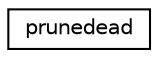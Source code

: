 digraph "Graphical Class Hierarchy"
{
  edge [fontname="Helvetica",fontsize="10",labelfontname="Helvetica",labelfontsize="10"];
  node [fontname="Helvetica",fontsize="10",shape=record];
  rankdir="LR";
  Node0 [label="prunedead",height=0.2,width=0.4,color="black", fillcolor="white", style="filled",URL="$structprunedead.html"];
}
